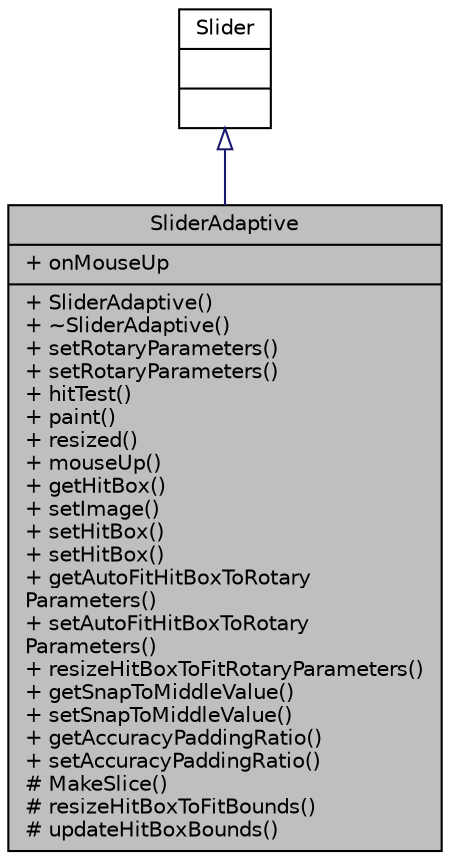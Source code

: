 digraph "SliderAdaptive"
{
 // LATEX_PDF_SIZE
  bgcolor="transparent";
  edge [fontname="Helvetica",fontsize="10",labelfontname="Helvetica",labelfontsize="10"];
  node [fontname="Helvetica",fontsize="10",shape=record];
  Node1 [label="{SliderAdaptive\n|+ onMouseUp\l|+ SliderAdaptive()\l+ ~SliderAdaptive()\l+ setRotaryParameters()\l+ setRotaryParameters()\l+ hitTest()\l+ paint()\l+ resized()\l+ mouseUp()\l+ getHitBox()\l+ setImage()\l+ setHitBox()\l+ setHitBox()\l+ getAutoFitHitBoxToRotary\lParameters()\l+ setAutoFitHitBoxToRotary\lParameters()\l+ resizeHitBoxToFitRotaryParameters()\l+ getSnapToMiddleValue()\l+ setSnapToMiddleValue()\l+ getAccuracyPaddingRatio()\l+ setAccuracyPaddingRatio()\l# MakeSlice()\l# resizeHitBoxToFitBounds()\l# updateHitBoxBounds()\l}",height=0.2,width=0.4,color="black", fillcolor="grey75", style="filled", fontcolor="black",tooltip=" "];
  Node2 -> Node1 [dir="back",color="midnightblue",fontsize="10",style="solid",arrowtail="onormal"];
  Node2 [label="{Slider\n||}",height=0.2,width=0.4,color="black",URL="$classSlider.html",tooltip=" "];
}
